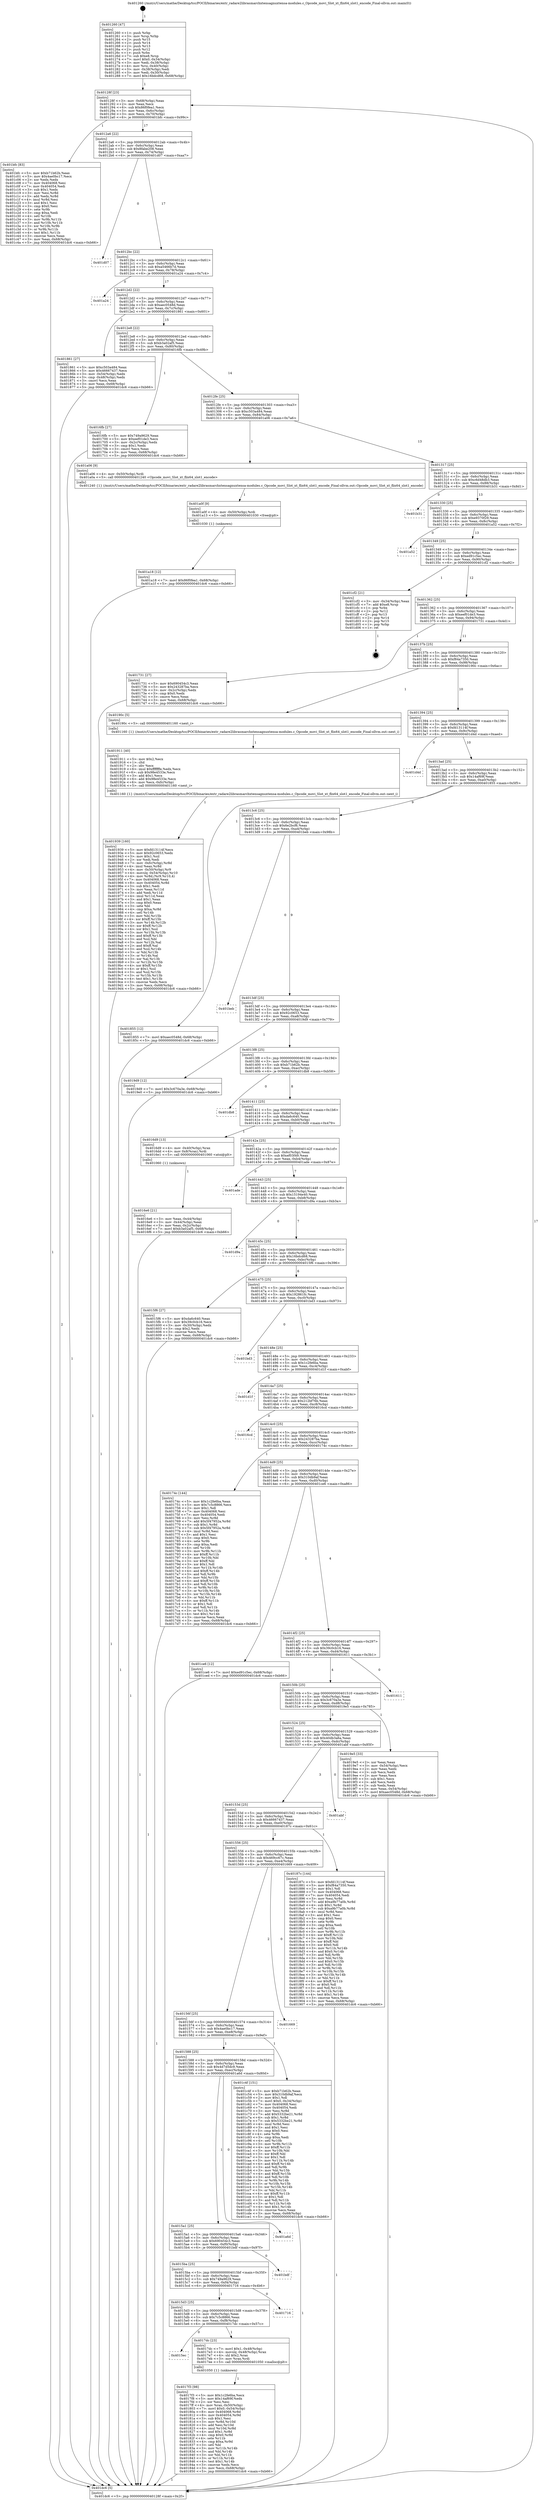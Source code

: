 digraph "0x401260" {
  label = "0x401260 (/mnt/c/Users/mathe/Desktop/tcc/POCII/binaries/extr_radare2librasmarchxtensagnuxtensa-modules.c_Opcode_movi_Slot_xt_flix64_slot1_encode_Final-ollvm.out::main(0))"
  labelloc = "t"
  node[shape=record]

  Entry [label="",width=0.3,height=0.3,shape=circle,fillcolor=black,style=filled]
  "0x40128f" [label="{
     0x40128f [23]\l
     | [instrs]\l
     &nbsp;&nbsp;0x40128f \<+3\>: mov -0x68(%rbp),%eax\l
     &nbsp;&nbsp;0x401292 \<+2\>: mov %eax,%ecx\l
     &nbsp;&nbsp;0x401294 \<+6\>: sub $0x86f0fea1,%ecx\l
     &nbsp;&nbsp;0x40129a \<+3\>: mov %eax,-0x6c(%rbp)\l
     &nbsp;&nbsp;0x40129d \<+3\>: mov %ecx,-0x70(%rbp)\l
     &nbsp;&nbsp;0x4012a0 \<+6\>: je 0000000000401bfc \<main+0x99c\>\l
  }"]
  "0x401bfc" [label="{
     0x401bfc [83]\l
     | [instrs]\l
     &nbsp;&nbsp;0x401bfc \<+5\>: mov $0xb71b62b,%eax\l
     &nbsp;&nbsp;0x401c01 \<+5\>: mov $0x4ae0bc17,%ecx\l
     &nbsp;&nbsp;0x401c06 \<+2\>: xor %edx,%edx\l
     &nbsp;&nbsp;0x401c08 \<+7\>: mov 0x404068,%esi\l
     &nbsp;&nbsp;0x401c0f \<+7\>: mov 0x404054,%edi\l
     &nbsp;&nbsp;0x401c16 \<+3\>: sub $0x1,%edx\l
     &nbsp;&nbsp;0x401c19 \<+3\>: mov %esi,%r8d\l
     &nbsp;&nbsp;0x401c1c \<+3\>: add %edx,%r8d\l
     &nbsp;&nbsp;0x401c1f \<+4\>: imul %r8d,%esi\l
     &nbsp;&nbsp;0x401c23 \<+3\>: and $0x1,%esi\l
     &nbsp;&nbsp;0x401c26 \<+3\>: cmp $0x0,%esi\l
     &nbsp;&nbsp;0x401c29 \<+4\>: sete %r9b\l
     &nbsp;&nbsp;0x401c2d \<+3\>: cmp $0xa,%edi\l
     &nbsp;&nbsp;0x401c30 \<+4\>: setl %r10b\l
     &nbsp;&nbsp;0x401c34 \<+3\>: mov %r9b,%r11b\l
     &nbsp;&nbsp;0x401c37 \<+3\>: and %r10b,%r11b\l
     &nbsp;&nbsp;0x401c3a \<+3\>: xor %r10b,%r9b\l
     &nbsp;&nbsp;0x401c3d \<+3\>: or %r9b,%r11b\l
     &nbsp;&nbsp;0x401c40 \<+4\>: test $0x1,%r11b\l
     &nbsp;&nbsp;0x401c44 \<+3\>: cmovne %ecx,%eax\l
     &nbsp;&nbsp;0x401c47 \<+3\>: mov %eax,-0x68(%rbp)\l
     &nbsp;&nbsp;0x401c4a \<+5\>: jmp 0000000000401dc6 \<main+0xb66\>\l
  }"]
  "0x4012a6" [label="{
     0x4012a6 [22]\l
     | [instrs]\l
     &nbsp;&nbsp;0x4012a6 \<+5\>: jmp 00000000004012ab \<main+0x4b\>\l
     &nbsp;&nbsp;0x4012ab \<+3\>: mov -0x6c(%rbp),%eax\l
     &nbsp;&nbsp;0x4012ae \<+5\>: sub $0x8fabe208,%eax\l
     &nbsp;&nbsp;0x4012b3 \<+3\>: mov %eax,-0x74(%rbp)\l
     &nbsp;&nbsp;0x4012b6 \<+6\>: je 0000000000401d07 \<main+0xaa7\>\l
  }"]
  Exit [label="",width=0.3,height=0.3,shape=circle,fillcolor=black,style=filled,peripheries=2]
  "0x401d07" [label="{
     0x401d07\l
  }", style=dashed]
  "0x4012bc" [label="{
     0x4012bc [22]\l
     | [instrs]\l
     &nbsp;&nbsp;0x4012bc \<+5\>: jmp 00000000004012c1 \<main+0x61\>\l
     &nbsp;&nbsp;0x4012c1 \<+3\>: mov -0x6c(%rbp),%eax\l
     &nbsp;&nbsp;0x4012c4 \<+5\>: sub $0xa5466b7d,%eax\l
     &nbsp;&nbsp;0x4012c9 \<+3\>: mov %eax,-0x78(%rbp)\l
     &nbsp;&nbsp;0x4012cc \<+6\>: je 0000000000401a24 \<main+0x7c4\>\l
  }"]
  "0x401a18" [label="{
     0x401a18 [12]\l
     | [instrs]\l
     &nbsp;&nbsp;0x401a18 \<+7\>: movl $0x86f0fea1,-0x68(%rbp)\l
     &nbsp;&nbsp;0x401a1f \<+5\>: jmp 0000000000401dc6 \<main+0xb66\>\l
  }"]
  "0x401a24" [label="{
     0x401a24\l
  }", style=dashed]
  "0x4012d2" [label="{
     0x4012d2 [22]\l
     | [instrs]\l
     &nbsp;&nbsp;0x4012d2 \<+5\>: jmp 00000000004012d7 \<main+0x77\>\l
     &nbsp;&nbsp;0x4012d7 \<+3\>: mov -0x6c(%rbp),%eax\l
     &nbsp;&nbsp;0x4012da \<+5\>: sub $0xaec0548d,%eax\l
     &nbsp;&nbsp;0x4012df \<+3\>: mov %eax,-0x7c(%rbp)\l
     &nbsp;&nbsp;0x4012e2 \<+6\>: je 0000000000401861 \<main+0x601\>\l
  }"]
  "0x401a0f" [label="{
     0x401a0f [9]\l
     | [instrs]\l
     &nbsp;&nbsp;0x401a0f \<+4\>: mov -0x50(%rbp),%rdi\l
     &nbsp;&nbsp;0x401a13 \<+5\>: call 0000000000401030 \<free@plt\>\l
     | [calls]\l
     &nbsp;&nbsp;0x401030 \{1\} (unknown)\l
  }"]
  "0x401861" [label="{
     0x401861 [27]\l
     | [instrs]\l
     &nbsp;&nbsp;0x401861 \<+5\>: mov $0xc503a484,%eax\l
     &nbsp;&nbsp;0x401866 \<+5\>: mov $0x46667437,%ecx\l
     &nbsp;&nbsp;0x40186b \<+3\>: mov -0x54(%rbp),%edx\l
     &nbsp;&nbsp;0x40186e \<+3\>: cmp -0x48(%rbp),%edx\l
     &nbsp;&nbsp;0x401871 \<+3\>: cmovl %ecx,%eax\l
     &nbsp;&nbsp;0x401874 \<+3\>: mov %eax,-0x68(%rbp)\l
     &nbsp;&nbsp;0x401877 \<+5\>: jmp 0000000000401dc6 \<main+0xb66\>\l
  }"]
  "0x4012e8" [label="{
     0x4012e8 [22]\l
     | [instrs]\l
     &nbsp;&nbsp;0x4012e8 \<+5\>: jmp 00000000004012ed \<main+0x8d\>\l
     &nbsp;&nbsp;0x4012ed \<+3\>: mov -0x6c(%rbp),%eax\l
     &nbsp;&nbsp;0x4012f0 \<+5\>: sub $0xb3a02af5,%eax\l
     &nbsp;&nbsp;0x4012f5 \<+3\>: mov %eax,-0x80(%rbp)\l
     &nbsp;&nbsp;0x4012f8 \<+6\>: je 00000000004016fb \<main+0x49b\>\l
  }"]
  "0x401939" [label="{
     0x401939 [160]\l
     | [instrs]\l
     &nbsp;&nbsp;0x401939 \<+5\>: mov $0xfd13114f,%ecx\l
     &nbsp;&nbsp;0x40193e \<+5\>: mov $0x92c0653,%edx\l
     &nbsp;&nbsp;0x401943 \<+3\>: mov $0x1,%sil\l
     &nbsp;&nbsp;0x401946 \<+2\>: xor %edi,%edi\l
     &nbsp;&nbsp;0x401948 \<+7\>: mov -0xfc(%rbp),%r8d\l
     &nbsp;&nbsp;0x40194f \<+4\>: imul %eax,%r8d\l
     &nbsp;&nbsp;0x401953 \<+4\>: mov -0x50(%rbp),%r9\l
     &nbsp;&nbsp;0x401957 \<+4\>: movslq -0x54(%rbp),%r10\l
     &nbsp;&nbsp;0x40195b \<+4\>: mov %r8d,(%r9,%r10,4)\l
     &nbsp;&nbsp;0x40195f \<+7\>: mov 0x404068,%eax\l
     &nbsp;&nbsp;0x401966 \<+8\>: mov 0x404054,%r8d\l
     &nbsp;&nbsp;0x40196e \<+3\>: sub $0x1,%edi\l
     &nbsp;&nbsp;0x401971 \<+3\>: mov %eax,%r11d\l
     &nbsp;&nbsp;0x401974 \<+3\>: add %edi,%r11d\l
     &nbsp;&nbsp;0x401977 \<+4\>: imul %r11d,%eax\l
     &nbsp;&nbsp;0x40197b \<+3\>: and $0x1,%eax\l
     &nbsp;&nbsp;0x40197e \<+3\>: cmp $0x0,%eax\l
     &nbsp;&nbsp;0x401981 \<+3\>: sete %bl\l
     &nbsp;&nbsp;0x401984 \<+4\>: cmp $0xa,%r8d\l
     &nbsp;&nbsp;0x401988 \<+4\>: setl %r14b\l
     &nbsp;&nbsp;0x40198c \<+3\>: mov %bl,%r15b\l
     &nbsp;&nbsp;0x40198f \<+4\>: xor $0xff,%r15b\l
     &nbsp;&nbsp;0x401993 \<+3\>: mov %r14b,%r12b\l
     &nbsp;&nbsp;0x401996 \<+4\>: xor $0xff,%r12b\l
     &nbsp;&nbsp;0x40199a \<+4\>: xor $0x1,%sil\l
     &nbsp;&nbsp;0x40199e \<+3\>: mov %r15b,%r13b\l
     &nbsp;&nbsp;0x4019a1 \<+4\>: and $0xff,%r13b\l
     &nbsp;&nbsp;0x4019a5 \<+3\>: and %sil,%bl\l
     &nbsp;&nbsp;0x4019a8 \<+3\>: mov %r12b,%al\l
     &nbsp;&nbsp;0x4019ab \<+2\>: and $0xff,%al\l
     &nbsp;&nbsp;0x4019ad \<+3\>: and %sil,%r14b\l
     &nbsp;&nbsp;0x4019b0 \<+3\>: or %bl,%r13b\l
     &nbsp;&nbsp;0x4019b3 \<+3\>: or %r14b,%al\l
     &nbsp;&nbsp;0x4019b6 \<+3\>: xor %al,%r13b\l
     &nbsp;&nbsp;0x4019b9 \<+3\>: or %r12b,%r15b\l
     &nbsp;&nbsp;0x4019bc \<+4\>: xor $0xff,%r15b\l
     &nbsp;&nbsp;0x4019c0 \<+4\>: or $0x1,%sil\l
     &nbsp;&nbsp;0x4019c4 \<+3\>: and %sil,%r15b\l
     &nbsp;&nbsp;0x4019c7 \<+3\>: or %r15b,%r13b\l
     &nbsp;&nbsp;0x4019ca \<+4\>: test $0x1,%r13b\l
     &nbsp;&nbsp;0x4019ce \<+3\>: cmovne %edx,%ecx\l
     &nbsp;&nbsp;0x4019d1 \<+3\>: mov %ecx,-0x68(%rbp)\l
     &nbsp;&nbsp;0x4019d4 \<+5\>: jmp 0000000000401dc6 \<main+0xb66\>\l
  }"]
  "0x4016fb" [label="{
     0x4016fb [27]\l
     | [instrs]\l
     &nbsp;&nbsp;0x4016fb \<+5\>: mov $0x749a9629,%eax\l
     &nbsp;&nbsp;0x401700 \<+5\>: mov $0xeef01de3,%ecx\l
     &nbsp;&nbsp;0x401705 \<+3\>: mov -0x2c(%rbp),%edx\l
     &nbsp;&nbsp;0x401708 \<+3\>: cmp $0x1,%edx\l
     &nbsp;&nbsp;0x40170b \<+3\>: cmovl %ecx,%eax\l
     &nbsp;&nbsp;0x40170e \<+3\>: mov %eax,-0x68(%rbp)\l
     &nbsp;&nbsp;0x401711 \<+5\>: jmp 0000000000401dc6 \<main+0xb66\>\l
  }"]
  "0x4012fe" [label="{
     0x4012fe [25]\l
     | [instrs]\l
     &nbsp;&nbsp;0x4012fe \<+5\>: jmp 0000000000401303 \<main+0xa3\>\l
     &nbsp;&nbsp;0x401303 \<+3\>: mov -0x6c(%rbp),%eax\l
     &nbsp;&nbsp;0x401306 \<+5\>: sub $0xc503a484,%eax\l
     &nbsp;&nbsp;0x40130b \<+6\>: mov %eax,-0x84(%rbp)\l
     &nbsp;&nbsp;0x401311 \<+6\>: je 0000000000401a06 \<main+0x7a6\>\l
  }"]
  "0x401911" [label="{
     0x401911 [40]\l
     | [instrs]\l
     &nbsp;&nbsp;0x401911 \<+5\>: mov $0x2,%ecx\l
     &nbsp;&nbsp;0x401916 \<+1\>: cltd\l
     &nbsp;&nbsp;0x401917 \<+2\>: idiv %ecx\l
     &nbsp;&nbsp;0x401919 \<+6\>: imul $0xfffffffe,%edx,%ecx\l
     &nbsp;&nbsp;0x40191f \<+6\>: sub $0x98e4533e,%ecx\l
     &nbsp;&nbsp;0x401925 \<+3\>: add $0x1,%ecx\l
     &nbsp;&nbsp;0x401928 \<+6\>: add $0x98e4533e,%ecx\l
     &nbsp;&nbsp;0x40192e \<+6\>: mov %ecx,-0xfc(%rbp)\l
     &nbsp;&nbsp;0x401934 \<+5\>: call 0000000000401160 \<next_i\>\l
     | [calls]\l
     &nbsp;&nbsp;0x401160 \{1\} (/mnt/c/Users/mathe/Desktop/tcc/POCII/binaries/extr_radare2librasmarchxtensagnuxtensa-modules.c_Opcode_movi_Slot_xt_flix64_slot1_encode_Final-ollvm.out::next_i)\l
  }"]
  "0x401a06" [label="{
     0x401a06 [9]\l
     | [instrs]\l
     &nbsp;&nbsp;0x401a06 \<+4\>: mov -0x50(%rbp),%rdi\l
     &nbsp;&nbsp;0x401a0a \<+5\>: call 0000000000401240 \<Opcode_movi_Slot_xt_flix64_slot1_encode\>\l
     | [calls]\l
     &nbsp;&nbsp;0x401240 \{1\} (/mnt/c/Users/mathe/Desktop/tcc/POCII/binaries/extr_radare2librasmarchxtensagnuxtensa-modules.c_Opcode_movi_Slot_xt_flix64_slot1_encode_Final-ollvm.out::Opcode_movi_Slot_xt_flix64_slot1_encode)\l
  }"]
  "0x401317" [label="{
     0x401317 [25]\l
     | [instrs]\l
     &nbsp;&nbsp;0x401317 \<+5\>: jmp 000000000040131c \<main+0xbc\>\l
     &nbsp;&nbsp;0x40131c \<+3\>: mov -0x6c(%rbp),%eax\l
     &nbsp;&nbsp;0x40131f \<+5\>: sub $0xc6d48db3,%eax\l
     &nbsp;&nbsp;0x401324 \<+6\>: mov %eax,-0x88(%rbp)\l
     &nbsp;&nbsp;0x40132a \<+6\>: je 0000000000401b31 \<main+0x8d1\>\l
  }"]
  "0x4017f3" [label="{
     0x4017f3 [98]\l
     | [instrs]\l
     &nbsp;&nbsp;0x4017f3 \<+5\>: mov $0x1c2fe6ba,%ecx\l
     &nbsp;&nbsp;0x4017f8 \<+5\>: mov $0x14af69f,%edx\l
     &nbsp;&nbsp;0x4017fd \<+2\>: xor %esi,%esi\l
     &nbsp;&nbsp;0x4017ff \<+4\>: mov %rax,-0x50(%rbp)\l
     &nbsp;&nbsp;0x401803 \<+7\>: movl $0x0,-0x54(%rbp)\l
     &nbsp;&nbsp;0x40180a \<+8\>: mov 0x404068,%r8d\l
     &nbsp;&nbsp;0x401812 \<+8\>: mov 0x404054,%r9d\l
     &nbsp;&nbsp;0x40181a \<+3\>: sub $0x1,%esi\l
     &nbsp;&nbsp;0x40181d \<+3\>: mov %r8d,%r10d\l
     &nbsp;&nbsp;0x401820 \<+3\>: add %esi,%r10d\l
     &nbsp;&nbsp;0x401823 \<+4\>: imul %r10d,%r8d\l
     &nbsp;&nbsp;0x401827 \<+4\>: and $0x1,%r8d\l
     &nbsp;&nbsp;0x40182b \<+4\>: cmp $0x0,%r8d\l
     &nbsp;&nbsp;0x40182f \<+4\>: sete %r11b\l
     &nbsp;&nbsp;0x401833 \<+4\>: cmp $0xa,%r9d\l
     &nbsp;&nbsp;0x401837 \<+3\>: setl %bl\l
     &nbsp;&nbsp;0x40183a \<+3\>: mov %r11b,%r14b\l
     &nbsp;&nbsp;0x40183d \<+3\>: and %bl,%r14b\l
     &nbsp;&nbsp;0x401840 \<+3\>: xor %bl,%r11b\l
     &nbsp;&nbsp;0x401843 \<+3\>: or %r11b,%r14b\l
     &nbsp;&nbsp;0x401846 \<+4\>: test $0x1,%r14b\l
     &nbsp;&nbsp;0x40184a \<+3\>: cmovne %edx,%ecx\l
     &nbsp;&nbsp;0x40184d \<+3\>: mov %ecx,-0x68(%rbp)\l
     &nbsp;&nbsp;0x401850 \<+5\>: jmp 0000000000401dc6 \<main+0xb66\>\l
  }"]
  "0x401b31" [label="{
     0x401b31\l
  }", style=dashed]
  "0x401330" [label="{
     0x401330 [25]\l
     | [instrs]\l
     &nbsp;&nbsp;0x401330 \<+5\>: jmp 0000000000401335 \<main+0xd5\>\l
     &nbsp;&nbsp;0x401335 \<+3\>: mov -0x6c(%rbp),%eax\l
     &nbsp;&nbsp;0x401338 \<+5\>: sub $0xe9370f29,%eax\l
     &nbsp;&nbsp;0x40133d \<+6\>: mov %eax,-0x8c(%rbp)\l
     &nbsp;&nbsp;0x401343 \<+6\>: je 0000000000401a52 \<main+0x7f2\>\l
  }"]
  "0x4015ec" [label="{
     0x4015ec\l
  }", style=dashed]
  "0x401a52" [label="{
     0x401a52\l
  }", style=dashed]
  "0x401349" [label="{
     0x401349 [25]\l
     | [instrs]\l
     &nbsp;&nbsp;0x401349 \<+5\>: jmp 000000000040134e \<main+0xee\>\l
     &nbsp;&nbsp;0x40134e \<+3\>: mov -0x6c(%rbp),%eax\l
     &nbsp;&nbsp;0x401351 \<+5\>: sub $0xed91c5ec,%eax\l
     &nbsp;&nbsp;0x401356 \<+6\>: mov %eax,-0x90(%rbp)\l
     &nbsp;&nbsp;0x40135c \<+6\>: je 0000000000401cf2 \<main+0xa92\>\l
  }"]
  "0x4017dc" [label="{
     0x4017dc [23]\l
     | [instrs]\l
     &nbsp;&nbsp;0x4017dc \<+7\>: movl $0x1,-0x48(%rbp)\l
     &nbsp;&nbsp;0x4017e3 \<+4\>: movslq -0x48(%rbp),%rax\l
     &nbsp;&nbsp;0x4017e7 \<+4\>: shl $0x2,%rax\l
     &nbsp;&nbsp;0x4017eb \<+3\>: mov %rax,%rdi\l
     &nbsp;&nbsp;0x4017ee \<+5\>: call 0000000000401050 \<malloc@plt\>\l
     | [calls]\l
     &nbsp;&nbsp;0x401050 \{1\} (unknown)\l
  }"]
  "0x401cf2" [label="{
     0x401cf2 [21]\l
     | [instrs]\l
     &nbsp;&nbsp;0x401cf2 \<+3\>: mov -0x34(%rbp),%eax\l
     &nbsp;&nbsp;0x401cf5 \<+7\>: add $0xe8,%rsp\l
     &nbsp;&nbsp;0x401cfc \<+1\>: pop %rbx\l
     &nbsp;&nbsp;0x401cfd \<+2\>: pop %r12\l
     &nbsp;&nbsp;0x401cff \<+2\>: pop %r13\l
     &nbsp;&nbsp;0x401d01 \<+2\>: pop %r14\l
     &nbsp;&nbsp;0x401d03 \<+2\>: pop %r15\l
     &nbsp;&nbsp;0x401d05 \<+1\>: pop %rbp\l
     &nbsp;&nbsp;0x401d06 \<+1\>: ret\l
  }"]
  "0x401362" [label="{
     0x401362 [25]\l
     | [instrs]\l
     &nbsp;&nbsp;0x401362 \<+5\>: jmp 0000000000401367 \<main+0x107\>\l
     &nbsp;&nbsp;0x401367 \<+3\>: mov -0x6c(%rbp),%eax\l
     &nbsp;&nbsp;0x40136a \<+5\>: sub $0xeef01de3,%eax\l
     &nbsp;&nbsp;0x40136f \<+6\>: mov %eax,-0x94(%rbp)\l
     &nbsp;&nbsp;0x401375 \<+6\>: je 0000000000401731 \<main+0x4d1\>\l
  }"]
  "0x4015d3" [label="{
     0x4015d3 [25]\l
     | [instrs]\l
     &nbsp;&nbsp;0x4015d3 \<+5\>: jmp 00000000004015d8 \<main+0x378\>\l
     &nbsp;&nbsp;0x4015d8 \<+3\>: mov -0x6c(%rbp),%eax\l
     &nbsp;&nbsp;0x4015db \<+5\>: sub $0x7c5c8866,%eax\l
     &nbsp;&nbsp;0x4015e0 \<+6\>: mov %eax,-0xf8(%rbp)\l
     &nbsp;&nbsp;0x4015e6 \<+6\>: je 00000000004017dc \<main+0x57c\>\l
  }"]
  "0x401731" [label="{
     0x401731 [27]\l
     | [instrs]\l
     &nbsp;&nbsp;0x401731 \<+5\>: mov $0x690454c3,%eax\l
     &nbsp;&nbsp;0x401736 \<+5\>: mov $0x243287ba,%ecx\l
     &nbsp;&nbsp;0x40173b \<+3\>: mov -0x2c(%rbp),%edx\l
     &nbsp;&nbsp;0x40173e \<+3\>: cmp $0x0,%edx\l
     &nbsp;&nbsp;0x401741 \<+3\>: cmove %ecx,%eax\l
     &nbsp;&nbsp;0x401744 \<+3\>: mov %eax,-0x68(%rbp)\l
     &nbsp;&nbsp;0x401747 \<+5\>: jmp 0000000000401dc6 \<main+0xb66\>\l
  }"]
  "0x40137b" [label="{
     0x40137b [25]\l
     | [instrs]\l
     &nbsp;&nbsp;0x40137b \<+5\>: jmp 0000000000401380 \<main+0x120\>\l
     &nbsp;&nbsp;0x401380 \<+3\>: mov -0x6c(%rbp),%eax\l
     &nbsp;&nbsp;0x401383 \<+5\>: sub $0xf84a7350,%eax\l
     &nbsp;&nbsp;0x401388 \<+6\>: mov %eax,-0x98(%rbp)\l
     &nbsp;&nbsp;0x40138e \<+6\>: je 000000000040190c \<main+0x6ac\>\l
  }"]
  "0x401716" [label="{
     0x401716\l
  }", style=dashed]
  "0x40190c" [label="{
     0x40190c [5]\l
     | [instrs]\l
     &nbsp;&nbsp;0x40190c \<+5\>: call 0000000000401160 \<next_i\>\l
     | [calls]\l
     &nbsp;&nbsp;0x401160 \{1\} (/mnt/c/Users/mathe/Desktop/tcc/POCII/binaries/extr_radare2librasmarchxtensagnuxtensa-modules.c_Opcode_movi_Slot_xt_flix64_slot1_encode_Final-ollvm.out::next_i)\l
  }"]
  "0x401394" [label="{
     0x401394 [25]\l
     | [instrs]\l
     &nbsp;&nbsp;0x401394 \<+5\>: jmp 0000000000401399 \<main+0x139\>\l
     &nbsp;&nbsp;0x401399 \<+3\>: mov -0x6c(%rbp),%eax\l
     &nbsp;&nbsp;0x40139c \<+5\>: sub $0xfd13114f,%eax\l
     &nbsp;&nbsp;0x4013a1 \<+6\>: mov %eax,-0x9c(%rbp)\l
     &nbsp;&nbsp;0x4013a7 \<+6\>: je 0000000000401d4d \<main+0xaed\>\l
  }"]
  "0x4015ba" [label="{
     0x4015ba [25]\l
     | [instrs]\l
     &nbsp;&nbsp;0x4015ba \<+5\>: jmp 00000000004015bf \<main+0x35f\>\l
     &nbsp;&nbsp;0x4015bf \<+3\>: mov -0x6c(%rbp),%eax\l
     &nbsp;&nbsp;0x4015c2 \<+5\>: sub $0x749a9629,%eax\l
     &nbsp;&nbsp;0x4015c7 \<+6\>: mov %eax,-0xf4(%rbp)\l
     &nbsp;&nbsp;0x4015cd \<+6\>: je 0000000000401716 \<main+0x4b6\>\l
  }"]
  "0x401d4d" [label="{
     0x401d4d\l
  }", style=dashed]
  "0x4013ad" [label="{
     0x4013ad [25]\l
     | [instrs]\l
     &nbsp;&nbsp;0x4013ad \<+5\>: jmp 00000000004013b2 \<main+0x152\>\l
     &nbsp;&nbsp;0x4013b2 \<+3\>: mov -0x6c(%rbp),%eax\l
     &nbsp;&nbsp;0x4013b5 \<+5\>: sub $0x14af69f,%eax\l
     &nbsp;&nbsp;0x4013ba \<+6\>: mov %eax,-0xa0(%rbp)\l
     &nbsp;&nbsp;0x4013c0 \<+6\>: je 0000000000401855 \<main+0x5f5\>\l
  }"]
  "0x401bdf" [label="{
     0x401bdf\l
  }", style=dashed]
  "0x401855" [label="{
     0x401855 [12]\l
     | [instrs]\l
     &nbsp;&nbsp;0x401855 \<+7\>: movl $0xaec0548d,-0x68(%rbp)\l
     &nbsp;&nbsp;0x40185c \<+5\>: jmp 0000000000401dc6 \<main+0xb66\>\l
  }"]
  "0x4013c6" [label="{
     0x4013c6 [25]\l
     | [instrs]\l
     &nbsp;&nbsp;0x4013c6 \<+5\>: jmp 00000000004013cb \<main+0x16b\>\l
     &nbsp;&nbsp;0x4013cb \<+3\>: mov -0x6c(%rbp),%eax\l
     &nbsp;&nbsp;0x4013ce \<+5\>: sub $0x6e2bcf6,%eax\l
     &nbsp;&nbsp;0x4013d3 \<+6\>: mov %eax,-0xa4(%rbp)\l
     &nbsp;&nbsp;0x4013d9 \<+6\>: je 0000000000401beb \<main+0x98b\>\l
  }"]
  "0x4015a1" [label="{
     0x4015a1 [25]\l
     | [instrs]\l
     &nbsp;&nbsp;0x4015a1 \<+5\>: jmp 00000000004015a6 \<main+0x346\>\l
     &nbsp;&nbsp;0x4015a6 \<+3\>: mov -0x6c(%rbp),%eax\l
     &nbsp;&nbsp;0x4015a9 \<+5\>: sub $0x690454c3,%eax\l
     &nbsp;&nbsp;0x4015ae \<+6\>: mov %eax,-0xf0(%rbp)\l
     &nbsp;&nbsp;0x4015b4 \<+6\>: je 0000000000401bdf \<main+0x97f\>\l
  }"]
  "0x401beb" [label="{
     0x401beb\l
  }", style=dashed]
  "0x4013df" [label="{
     0x4013df [25]\l
     | [instrs]\l
     &nbsp;&nbsp;0x4013df \<+5\>: jmp 00000000004013e4 \<main+0x184\>\l
     &nbsp;&nbsp;0x4013e4 \<+3\>: mov -0x6c(%rbp),%eax\l
     &nbsp;&nbsp;0x4013e7 \<+5\>: sub $0x92c0653,%eax\l
     &nbsp;&nbsp;0x4013ec \<+6\>: mov %eax,-0xa8(%rbp)\l
     &nbsp;&nbsp;0x4013f2 \<+6\>: je 00000000004019d9 \<main+0x779\>\l
  }"]
  "0x401a6d" [label="{
     0x401a6d\l
  }", style=dashed]
  "0x4019d9" [label="{
     0x4019d9 [12]\l
     | [instrs]\l
     &nbsp;&nbsp;0x4019d9 \<+7\>: movl $0x3c670a3e,-0x68(%rbp)\l
     &nbsp;&nbsp;0x4019e0 \<+5\>: jmp 0000000000401dc6 \<main+0xb66\>\l
  }"]
  "0x4013f8" [label="{
     0x4013f8 [25]\l
     | [instrs]\l
     &nbsp;&nbsp;0x4013f8 \<+5\>: jmp 00000000004013fd \<main+0x19d\>\l
     &nbsp;&nbsp;0x4013fd \<+3\>: mov -0x6c(%rbp),%eax\l
     &nbsp;&nbsp;0x401400 \<+5\>: sub $0xb71b62b,%eax\l
     &nbsp;&nbsp;0x401405 \<+6\>: mov %eax,-0xac(%rbp)\l
     &nbsp;&nbsp;0x40140b \<+6\>: je 0000000000401db8 \<main+0xb58\>\l
  }"]
  "0x401588" [label="{
     0x401588 [25]\l
     | [instrs]\l
     &nbsp;&nbsp;0x401588 \<+5\>: jmp 000000000040158d \<main+0x32d\>\l
     &nbsp;&nbsp;0x40158d \<+3\>: mov -0x6c(%rbp),%eax\l
     &nbsp;&nbsp;0x401590 \<+5\>: sub $0x4d7d5dc9,%eax\l
     &nbsp;&nbsp;0x401595 \<+6\>: mov %eax,-0xec(%rbp)\l
     &nbsp;&nbsp;0x40159b \<+6\>: je 0000000000401a6d \<main+0x80d\>\l
  }"]
  "0x401db8" [label="{
     0x401db8\l
  }", style=dashed]
  "0x401411" [label="{
     0x401411 [25]\l
     | [instrs]\l
     &nbsp;&nbsp;0x401411 \<+5\>: jmp 0000000000401416 \<main+0x1b6\>\l
     &nbsp;&nbsp;0x401416 \<+3\>: mov -0x6c(%rbp),%eax\l
     &nbsp;&nbsp;0x401419 \<+5\>: sub $0xda6c640,%eax\l
     &nbsp;&nbsp;0x40141e \<+6\>: mov %eax,-0xb0(%rbp)\l
     &nbsp;&nbsp;0x401424 \<+6\>: je 00000000004016d9 \<main+0x479\>\l
  }"]
  "0x401c4f" [label="{
     0x401c4f [151]\l
     | [instrs]\l
     &nbsp;&nbsp;0x401c4f \<+5\>: mov $0xb71b62b,%eax\l
     &nbsp;&nbsp;0x401c54 \<+5\>: mov $0x310db9af,%ecx\l
     &nbsp;&nbsp;0x401c59 \<+2\>: mov $0x1,%dl\l
     &nbsp;&nbsp;0x401c5b \<+7\>: movl $0x0,-0x34(%rbp)\l
     &nbsp;&nbsp;0x401c62 \<+7\>: mov 0x404068,%esi\l
     &nbsp;&nbsp;0x401c69 \<+7\>: mov 0x404054,%edi\l
     &nbsp;&nbsp;0x401c70 \<+3\>: mov %esi,%r8d\l
     &nbsp;&nbsp;0x401c73 \<+7\>: add $0x5332be21,%r8d\l
     &nbsp;&nbsp;0x401c7a \<+4\>: sub $0x1,%r8d\l
     &nbsp;&nbsp;0x401c7e \<+7\>: sub $0x5332be21,%r8d\l
     &nbsp;&nbsp;0x401c85 \<+4\>: imul %r8d,%esi\l
     &nbsp;&nbsp;0x401c89 \<+3\>: and $0x1,%esi\l
     &nbsp;&nbsp;0x401c8c \<+3\>: cmp $0x0,%esi\l
     &nbsp;&nbsp;0x401c8f \<+4\>: sete %r9b\l
     &nbsp;&nbsp;0x401c93 \<+3\>: cmp $0xa,%edi\l
     &nbsp;&nbsp;0x401c96 \<+4\>: setl %r10b\l
     &nbsp;&nbsp;0x401c9a \<+3\>: mov %r9b,%r11b\l
     &nbsp;&nbsp;0x401c9d \<+4\>: xor $0xff,%r11b\l
     &nbsp;&nbsp;0x401ca1 \<+3\>: mov %r10b,%bl\l
     &nbsp;&nbsp;0x401ca4 \<+3\>: xor $0xff,%bl\l
     &nbsp;&nbsp;0x401ca7 \<+3\>: xor $0x1,%dl\l
     &nbsp;&nbsp;0x401caa \<+3\>: mov %r11b,%r14b\l
     &nbsp;&nbsp;0x401cad \<+4\>: and $0xff,%r14b\l
     &nbsp;&nbsp;0x401cb1 \<+3\>: and %dl,%r9b\l
     &nbsp;&nbsp;0x401cb4 \<+3\>: mov %bl,%r15b\l
     &nbsp;&nbsp;0x401cb7 \<+4\>: and $0xff,%r15b\l
     &nbsp;&nbsp;0x401cbb \<+3\>: and %dl,%r10b\l
     &nbsp;&nbsp;0x401cbe \<+3\>: or %r9b,%r14b\l
     &nbsp;&nbsp;0x401cc1 \<+3\>: or %r10b,%r15b\l
     &nbsp;&nbsp;0x401cc4 \<+3\>: xor %r15b,%r14b\l
     &nbsp;&nbsp;0x401cc7 \<+3\>: or %bl,%r11b\l
     &nbsp;&nbsp;0x401cca \<+4\>: xor $0xff,%r11b\l
     &nbsp;&nbsp;0x401cce \<+3\>: or $0x1,%dl\l
     &nbsp;&nbsp;0x401cd1 \<+3\>: and %dl,%r11b\l
     &nbsp;&nbsp;0x401cd4 \<+3\>: or %r11b,%r14b\l
     &nbsp;&nbsp;0x401cd7 \<+4\>: test $0x1,%r14b\l
     &nbsp;&nbsp;0x401cdb \<+3\>: cmovne %ecx,%eax\l
     &nbsp;&nbsp;0x401cde \<+3\>: mov %eax,-0x68(%rbp)\l
     &nbsp;&nbsp;0x401ce1 \<+5\>: jmp 0000000000401dc6 \<main+0xb66\>\l
  }"]
  "0x4016d9" [label="{
     0x4016d9 [13]\l
     | [instrs]\l
     &nbsp;&nbsp;0x4016d9 \<+4\>: mov -0x40(%rbp),%rax\l
     &nbsp;&nbsp;0x4016dd \<+4\>: mov 0x8(%rax),%rdi\l
     &nbsp;&nbsp;0x4016e1 \<+5\>: call 0000000000401060 \<atoi@plt\>\l
     | [calls]\l
     &nbsp;&nbsp;0x401060 \{1\} (unknown)\l
  }"]
  "0x40142a" [label="{
     0x40142a [25]\l
     | [instrs]\l
     &nbsp;&nbsp;0x40142a \<+5\>: jmp 000000000040142f \<main+0x1cf\>\l
     &nbsp;&nbsp;0x40142f \<+3\>: mov -0x6c(%rbp),%eax\l
     &nbsp;&nbsp;0x401432 \<+5\>: sub $0xef03f49,%eax\l
     &nbsp;&nbsp;0x401437 \<+6\>: mov %eax,-0xb4(%rbp)\l
     &nbsp;&nbsp;0x40143d \<+6\>: je 0000000000401ade \<main+0x87e\>\l
  }"]
  "0x40156f" [label="{
     0x40156f [25]\l
     | [instrs]\l
     &nbsp;&nbsp;0x40156f \<+5\>: jmp 0000000000401574 \<main+0x314\>\l
     &nbsp;&nbsp;0x401574 \<+3\>: mov -0x6c(%rbp),%eax\l
     &nbsp;&nbsp;0x401577 \<+5\>: sub $0x4ae0bc17,%eax\l
     &nbsp;&nbsp;0x40157c \<+6\>: mov %eax,-0xe8(%rbp)\l
     &nbsp;&nbsp;0x401582 \<+6\>: je 0000000000401c4f \<main+0x9ef\>\l
  }"]
  "0x401ade" [label="{
     0x401ade\l
  }", style=dashed]
  "0x401443" [label="{
     0x401443 [25]\l
     | [instrs]\l
     &nbsp;&nbsp;0x401443 \<+5\>: jmp 0000000000401448 \<main+0x1e8\>\l
     &nbsp;&nbsp;0x401448 \<+3\>: mov -0x6c(%rbp),%eax\l
     &nbsp;&nbsp;0x40144b \<+5\>: sub $0x15194e40,%eax\l
     &nbsp;&nbsp;0x401450 \<+6\>: mov %eax,-0xb8(%rbp)\l
     &nbsp;&nbsp;0x401456 \<+6\>: je 0000000000401d9a \<main+0xb3a\>\l
  }"]
  "0x401669" [label="{
     0x401669\l
  }", style=dashed]
  "0x401d9a" [label="{
     0x401d9a\l
  }", style=dashed]
  "0x40145c" [label="{
     0x40145c [25]\l
     | [instrs]\l
     &nbsp;&nbsp;0x40145c \<+5\>: jmp 0000000000401461 \<main+0x201\>\l
     &nbsp;&nbsp;0x401461 \<+3\>: mov -0x6c(%rbp),%eax\l
     &nbsp;&nbsp;0x401464 \<+5\>: sub $0x16bdcd68,%eax\l
     &nbsp;&nbsp;0x401469 \<+6\>: mov %eax,-0xbc(%rbp)\l
     &nbsp;&nbsp;0x40146f \<+6\>: je 00000000004015f6 \<main+0x396\>\l
  }"]
  "0x401556" [label="{
     0x401556 [25]\l
     | [instrs]\l
     &nbsp;&nbsp;0x401556 \<+5\>: jmp 000000000040155b \<main+0x2fb\>\l
     &nbsp;&nbsp;0x40155b \<+3\>: mov -0x6c(%rbp),%eax\l
     &nbsp;&nbsp;0x40155e \<+5\>: sub $0x469cc67c,%eax\l
     &nbsp;&nbsp;0x401563 \<+6\>: mov %eax,-0xe4(%rbp)\l
     &nbsp;&nbsp;0x401569 \<+6\>: je 0000000000401669 \<main+0x409\>\l
  }"]
  "0x4015f6" [label="{
     0x4015f6 [27]\l
     | [instrs]\l
     &nbsp;&nbsp;0x4015f6 \<+5\>: mov $0xda6c640,%eax\l
     &nbsp;&nbsp;0x4015fb \<+5\>: mov $0x39c0cb16,%ecx\l
     &nbsp;&nbsp;0x401600 \<+3\>: mov -0x30(%rbp),%edx\l
     &nbsp;&nbsp;0x401603 \<+3\>: cmp $0x2,%edx\l
     &nbsp;&nbsp;0x401606 \<+3\>: cmovne %ecx,%eax\l
     &nbsp;&nbsp;0x401609 \<+3\>: mov %eax,-0x68(%rbp)\l
     &nbsp;&nbsp;0x40160c \<+5\>: jmp 0000000000401dc6 \<main+0xb66\>\l
  }"]
  "0x401475" [label="{
     0x401475 [25]\l
     | [instrs]\l
     &nbsp;&nbsp;0x401475 \<+5\>: jmp 000000000040147a \<main+0x21a\>\l
     &nbsp;&nbsp;0x40147a \<+3\>: mov -0x6c(%rbp),%eax\l
     &nbsp;&nbsp;0x40147d \<+5\>: sub $0x192861fc,%eax\l
     &nbsp;&nbsp;0x401482 \<+6\>: mov %eax,-0xc0(%rbp)\l
     &nbsp;&nbsp;0x401488 \<+6\>: je 0000000000401bd3 \<main+0x973\>\l
  }"]
  "0x401dc6" [label="{
     0x401dc6 [5]\l
     | [instrs]\l
     &nbsp;&nbsp;0x401dc6 \<+5\>: jmp 000000000040128f \<main+0x2f\>\l
  }"]
  "0x401260" [label="{
     0x401260 [47]\l
     | [instrs]\l
     &nbsp;&nbsp;0x401260 \<+1\>: push %rbp\l
     &nbsp;&nbsp;0x401261 \<+3\>: mov %rsp,%rbp\l
     &nbsp;&nbsp;0x401264 \<+2\>: push %r15\l
     &nbsp;&nbsp;0x401266 \<+2\>: push %r14\l
     &nbsp;&nbsp;0x401268 \<+2\>: push %r13\l
     &nbsp;&nbsp;0x40126a \<+2\>: push %r12\l
     &nbsp;&nbsp;0x40126c \<+1\>: push %rbx\l
     &nbsp;&nbsp;0x40126d \<+7\>: sub $0xe8,%rsp\l
     &nbsp;&nbsp;0x401274 \<+7\>: movl $0x0,-0x34(%rbp)\l
     &nbsp;&nbsp;0x40127b \<+3\>: mov %edi,-0x38(%rbp)\l
     &nbsp;&nbsp;0x40127e \<+4\>: mov %rsi,-0x40(%rbp)\l
     &nbsp;&nbsp;0x401282 \<+3\>: mov -0x38(%rbp),%edi\l
     &nbsp;&nbsp;0x401285 \<+3\>: mov %edi,-0x30(%rbp)\l
     &nbsp;&nbsp;0x401288 \<+7\>: movl $0x16bdcd68,-0x68(%rbp)\l
  }"]
  "0x4016e6" [label="{
     0x4016e6 [21]\l
     | [instrs]\l
     &nbsp;&nbsp;0x4016e6 \<+3\>: mov %eax,-0x44(%rbp)\l
     &nbsp;&nbsp;0x4016e9 \<+3\>: mov -0x44(%rbp),%eax\l
     &nbsp;&nbsp;0x4016ec \<+3\>: mov %eax,-0x2c(%rbp)\l
     &nbsp;&nbsp;0x4016ef \<+7\>: movl $0xb3a02af5,-0x68(%rbp)\l
     &nbsp;&nbsp;0x4016f6 \<+5\>: jmp 0000000000401dc6 \<main+0xb66\>\l
  }"]
  "0x40187c" [label="{
     0x40187c [144]\l
     | [instrs]\l
     &nbsp;&nbsp;0x40187c \<+5\>: mov $0xfd13114f,%eax\l
     &nbsp;&nbsp;0x401881 \<+5\>: mov $0xf84a7350,%ecx\l
     &nbsp;&nbsp;0x401886 \<+2\>: mov $0x1,%dl\l
     &nbsp;&nbsp;0x401888 \<+7\>: mov 0x404068,%esi\l
     &nbsp;&nbsp;0x40188f \<+7\>: mov 0x404054,%edi\l
     &nbsp;&nbsp;0x401896 \<+3\>: mov %esi,%r8d\l
     &nbsp;&nbsp;0x401899 \<+7\>: add $0xa9b77a0b,%r8d\l
     &nbsp;&nbsp;0x4018a0 \<+4\>: sub $0x1,%r8d\l
     &nbsp;&nbsp;0x4018a4 \<+7\>: sub $0xa9b77a0b,%r8d\l
     &nbsp;&nbsp;0x4018ab \<+4\>: imul %r8d,%esi\l
     &nbsp;&nbsp;0x4018af \<+3\>: and $0x1,%esi\l
     &nbsp;&nbsp;0x4018b2 \<+3\>: cmp $0x0,%esi\l
     &nbsp;&nbsp;0x4018b5 \<+4\>: sete %r9b\l
     &nbsp;&nbsp;0x4018b9 \<+3\>: cmp $0xa,%edi\l
     &nbsp;&nbsp;0x4018bc \<+4\>: setl %r10b\l
     &nbsp;&nbsp;0x4018c0 \<+3\>: mov %r9b,%r11b\l
     &nbsp;&nbsp;0x4018c3 \<+4\>: xor $0xff,%r11b\l
     &nbsp;&nbsp;0x4018c7 \<+3\>: mov %r10b,%bl\l
     &nbsp;&nbsp;0x4018ca \<+3\>: xor $0xff,%bl\l
     &nbsp;&nbsp;0x4018cd \<+3\>: xor $0x0,%dl\l
     &nbsp;&nbsp;0x4018d0 \<+3\>: mov %r11b,%r14b\l
     &nbsp;&nbsp;0x4018d3 \<+4\>: and $0x0,%r14b\l
     &nbsp;&nbsp;0x4018d7 \<+3\>: and %dl,%r9b\l
     &nbsp;&nbsp;0x4018da \<+3\>: mov %bl,%r15b\l
     &nbsp;&nbsp;0x4018dd \<+4\>: and $0x0,%r15b\l
     &nbsp;&nbsp;0x4018e1 \<+3\>: and %dl,%r10b\l
     &nbsp;&nbsp;0x4018e4 \<+3\>: or %r9b,%r14b\l
     &nbsp;&nbsp;0x4018e7 \<+3\>: or %r10b,%r15b\l
     &nbsp;&nbsp;0x4018ea \<+3\>: xor %r15b,%r14b\l
     &nbsp;&nbsp;0x4018ed \<+3\>: or %bl,%r11b\l
     &nbsp;&nbsp;0x4018f0 \<+4\>: xor $0xff,%r11b\l
     &nbsp;&nbsp;0x4018f4 \<+3\>: or $0x0,%dl\l
     &nbsp;&nbsp;0x4018f7 \<+3\>: and %dl,%r11b\l
     &nbsp;&nbsp;0x4018fa \<+3\>: or %r11b,%r14b\l
     &nbsp;&nbsp;0x4018fd \<+4\>: test $0x1,%r14b\l
     &nbsp;&nbsp;0x401901 \<+3\>: cmovne %ecx,%eax\l
     &nbsp;&nbsp;0x401904 \<+3\>: mov %eax,-0x68(%rbp)\l
     &nbsp;&nbsp;0x401907 \<+5\>: jmp 0000000000401dc6 \<main+0xb66\>\l
  }"]
  "0x401bd3" [label="{
     0x401bd3\l
  }", style=dashed]
  "0x40148e" [label="{
     0x40148e [25]\l
     | [instrs]\l
     &nbsp;&nbsp;0x40148e \<+5\>: jmp 0000000000401493 \<main+0x233\>\l
     &nbsp;&nbsp;0x401493 \<+3\>: mov -0x6c(%rbp),%eax\l
     &nbsp;&nbsp;0x401496 \<+5\>: sub $0x1c2fe6ba,%eax\l
     &nbsp;&nbsp;0x40149b \<+6\>: mov %eax,-0xc4(%rbp)\l
     &nbsp;&nbsp;0x4014a1 \<+6\>: je 0000000000401d1f \<main+0xabf\>\l
  }"]
  "0x40153d" [label="{
     0x40153d [25]\l
     | [instrs]\l
     &nbsp;&nbsp;0x40153d \<+5\>: jmp 0000000000401542 \<main+0x2e2\>\l
     &nbsp;&nbsp;0x401542 \<+3\>: mov -0x6c(%rbp),%eax\l
     &nbsp;&nbsp;0x401545 \<+5\>: sub $0x46667437,%eax\l
     &nbsp;&nbsp;0x40154a \<+6\>: mov %eax,-0xe0(%rbp)\l
     &nbsp;&nbsp;0x401550 \<+6\>: je 000000000040187c \<main+0x61c\>\l
  }"]
  "0x401d1f" [label="{
     0x401d1f\l
  }", style=dashed]
  "0x4014a7" [label="{
     0x4014a7 [25]\l
     | [instrs]\l
     &nbsp;&nbsp;0x4014a7 \<+5\>: jmp 00000000004014ac \<main+0x24c\>\l
     &nbsp;&nbsp;0x4014ac \<+3\>: mov -0x6c(%rbp),%eax\l
     &nbsp;&nbsp;0x4014af \<+5\>: sub $0x212bf76b,%eax\l
     &nbsp;&nbsp;0x4014b4 \<+6\>: mov %eax,-0xc8(%rbp)\l
     &nbsp;&nbsp;0x4014ba \<+6\>: je 00000000004016cd \<main+0x46d\>\l
  }"]
  "0x401abf" [label="{
     0x401abf\l
  }", style=dashed]
  "0x4016cd" [label="{
     0x4016cd\l
  }", style=dashed]
  "0x4014c0" [label="{
     0x4014c0 [25]\l
     | [instrs]\l
     &nbsp;&nbsp;0x4014c0 \<+5\>: jmp 00000000004014c5 \<main+0x265\>\l
     &nbsp;&nbsp;0x4014c5 \<+3\>: mov -0x6c(%rbp),%eax\l
     &nbsp;&nbsp;0x4014c8 \<+5\>: sub $0x243287ba,%eax\l
     &nbsp;&nbsp;0x4014cd \<+6\>: mov %eax,-0xcc(%rbp)\l
     &nbsp;&nbsp;0x4014d3 \<+6\>: je 000000000040174c \<main+0x4ec\>\l
  }"]
  "0x401524" [label="{
     0x401524 [25]\l
     | [instrs]\l
     &nbsp;&nbsp;0x401524 \<+5\>: jmp 0000000000401529 \<main+0x2c9\>\l
     &nbsp;&nbsp;0x401529 \<+3\>: mov -0x6c(%rbp),%eax\l
     &nbsp;&nbsp;0x40152c \<+5\>: sub $0x40db3a6a,%eax\l
     &nbsp;&nbsp;0x401531 \<+6\>: mov %eax,-0xdc(%rbp)\l
     &nbsp;&nbsp;0x401537 \<+6\>: je 0000000000401abf \<main+0x85f\>\l
  }"]
  "0x40174c" [label="{
     0x40174c [144]\l
     | [instrs]\l
     &nbsp;&nbsp;0x40174c \<+5\>: mov $0x1c2fe6ba,%eax\l
     &nbsp;&nbsp;0x401751 \<+5\>: mov $0x7c5c8866,%ecx\l
     &nbsp;&nbsp;0x401756 \<+2\>: mov $0x1,%dl\l
     &nbsp;&nbsp;0x401758 \<+7\>: mov 0x404068,%esi\l
     &nbsp;&nbsp;0x40175f \<+7\>: mov 0x404054,%edi\l
     &nbsp;&nbsp;0x401766 \<+3\>: mov %esi,%r8d\l
     &nbsp;&nbsp;0x401769 \<+7\>: add $0x5f47952a,%r8d\l
     &nbsp;&nbsp;0x401770 \<+4\>: sub $0x1,%r8d\l
     &nbsp;&nbsp;0x401774 \<+7\>: sub $0x5f47952a,%r8d\l
     &nbsp;&nbsp;0x40177b \<+4\>: imul %r8d,%esi\l
     &nbsp;&nbsp;0x40177f \<+3\>: and $0x1,%esi\l
     &nbsp;&nbsp;0x401782 \<+3\>: cmp $0x0,%esi\l
     &nbsp;&nbsp;0x401785 \<+4\>: sete %r9b\l
     &nbsp;&nbsp;0x401789 \<+3\>: cmp $0xa,%edi\l
     &nbsp;&nbsp;0x40178c \<+4\>: setl %r10b\l
     &nbsp;&nbsp;0x401790 \<+3\>: mov %r9b,%r11b\l
     &nbsp;&nbsp;0x401793 \<+4\>: xor $0xff,%r11b\l
     &nbsp;&nbsp;0x401797 \<+3\>: mov %r10b,%bl\l
     &nbsp;&nbsp;0x40179a \<+3\>: xor $0xff,%bl\l
     &nbsp;&nbsp;0x40179d \<+3\>: xor $0x1,%dl\l
     &nbsp;&nbsp;0x4017a0 \<+3\>: mov %r11b,%r14b\l
     &nbsp;&nbsp;0x4017a3 \<+4\>: and $0xff,%r14b\l
     &nbsp;&nbsp;0x4017a7 \<+3\>: and %dl,%r9b\l
     &nbsp;&nbsp;0x4017aa \<+3\>: mov %bl,%r15b\l
     &nbsp;&nbsp;0x4017ad \<+4\>: and $0xff,%r15b\l
     &nbsp;&nbsp;0x4017b1 \<+3\>: and %dl,%r10b\l
     &nbsp;&nbsp;0x4017b4 \<+3\>: or %r9b,%r14b\l
     &nbsp;&nbsp;0x4017b7 \<+3\>: or %r10b,%r15b\l
     &nbsp;&nbsp;0x4017ba \<+3\>: xor %r15b,%r14b\l
     &nbsp;&nbsp;0x4017bd \<+3\>: or %bl,%r11b\l
     &nbsp;&nbsp;0x4017c0 \<+4\>: xor $0xff,%r11b\l
     &nbsp;&nbsp;0x4017c4 \<+3\>: or $0x1,%dl\l
     &nbsp;&nbsp;0x4017c7 \<+3\>: and %dl,%r11b\l
     &nbsp;&nbsp;0x4017ca \<+3\>: or %r11b,%r14b\l
     &nbsp;&nbsp;0x4017cd \<+4\>: test $0x1,%r14b\l
     &nbsp;&nbsp;0x4017d1 \<+3\>: cmovne %ecx,%eax\l
     &nbsp;&nbsp;0x4017d4 \<+3\>: mov %eax,-0x68(%rbp)\l
     &nbsp;&nbsp;0x4017d7 \<+5\>: jmp 0000000000401dc6 \<main+0xb66\>\l
  }"]
  "0x4014d9" [label="{
     0x4014d9 [25]\l
     | [instrs]\l
     &nbsp;&nbsp;0x4014d9 \<+5\>: jmp 00000000004014de \<main+0x27e\>\l
     &nbsp;&nbsp;0x4014de \<+3\>: mov -0x6c(%rbp),%eax\l
     &nbsp;&nbsp;0x4014e1 \<+5\>: sub $0x310db9af,%eax\l
     &nbsp;&nbsp;0x4014e6 \<+6\>: mov %eax,-0xd0(%rbp)\l
     &nbsp;&nbsp;0x4014ec \<+6\>: je 0000000000401ce6 \<main+0xa86\>\l
  }"]
  "0x4019e5" [label="{
     0x4019e5 [33]\l
     | [instrs]\l
     &nbsp;&nbsp;0x4019e5 \<+2\>: xor %eax,%eax\l
     &nbsp;&nbsp;0x4019e7 \<+3\>: mov -0x54(%rbp),%ecx\l
     &nbsp;&nbsp;0x4019ea \<+2\>: mov %eax,%edx\l
     &nbsp;&nbsp;0x4019ec \<+2\>: sub %ecx,%edx\l
     &nbsp;&nbsp;0x4019ee \<+2\>: mov %eax,%ecx\l
     &nbsp;&nbsp;0x4019f0 \<+3\>: sub $0x1,%ecx\l
     &nbsp;&nbsp;0x4019f3 \<+2\>: add %ecx,%edx\l
     &nbsp;&nbsp;0x4019f5 \<+2\>: sub %edx,%eax\l
     &nbsp;&nbsp;0x4019f7 \<+3\>: mov %eax,-0x54(%rbp)\l
     &nbsp;&nbsp;0x4019fa \<+7\>: movl $0xaec0548d,-0x68(%rbp)\l
     &nbsp;&nbsp;0x401a01 \<+5\>: jmp 0000000000401dc6 \<main+0xb66\>\l
  }"]
  "0x401ce6" [label="{
     0x401ce6 [12]\l
     | [instrs]\l
     &nbsp;&nbsp;0x401ce6 \<+7\>: movl $0xed91c5ec,-0x68(%rbp)\l
     &nbsp;&nbsp;0x401ced \<+5\>: jmp 0000000000401dc6 \<main+0xb66\>\l
  }"]
  "0x4014f2" [label="{
     0x4014f2 [25]\l
     | [instrs]\l
     &nbsp;&nbsp;0x4014f2 \<+5\>: jmp 00000000004014f7 \<main+0x297\>\l
     &nbsp;&nbsp;0x4014f7 \<+3\>: mov -0x6c(%rbp),%eax\l
     &nbsp;&nbsp;0x4014fa \<+5\>: sub $0x39c0cb16,%eax\l
     &nbsp;&nbsp;0x4014ff \<+6\>: mov %eax,-0xd4(%rbp)\l
     &nbsp;&nbsp;0x401505 \<+6\>: je 0000000000401611 \<main+0x3b1\>\l
  }"]
  "0x40150b" [label="{
     0x40150b [25]\l
     | [instrs]\l
     &nbsp;&nbsp;0x40150b \<+5\>: jmp 0000000000401510 \<main+0x2b0\>\l
     &nbsp;&nbsp;0x401510 \<+3\>: mov -0x6c(%rbp),%eax\l
     &nbsp;&nbsp;0x401513 \<+5\>: sub $0x3c670a3e,%eax\l
     &nbsp;&nbsp;0x401518 \<+6\>: mov %eax,-0xd8(%rbp)\l
     &nbsp;&nbsp;0x40151e \<+6\>: je 00000000004019e5 \<main+0x785\>\l
  }"]
  "0x401611" [label="{
     0x401611\l
  }", style=dashed]
  Entry -> "0x401260" [label=" 1"]
  "0x40128f" -> "0x401bfc" [label=" 1"]
  "0x40128f" -> "0x4012a6" [label=" 17"]
  "0x401cf2" -> Exit [label=" 1"]
  "0x4012a6" -> "0x401d07" [label=" 0"]
  "0x4012a6" -> "0x4012bc" [label=" 17"]
  "0x401ce6" -> "0x401dc6" [label=" 1"]
  "0x4012bc" -> "0x401a24" [label=" 0"]
  "0x4012bc" -> "0x4012d2" [label=" 17"]
  "0x401c4f" -> "0x401dc6" [label=" 1"]
  "0x4012d2" -> "0x401861" [label=" 2"]
  "0x4012d2" -> "0x4012e8" [label=" 15"]
  "0x401bfc" -> "0x401dc6" [label=" 1"]
  "0x4012e8" -> "0x4016fb" [label=" 1"]
  "0x4012e8" -> "0x4012fe" [label=" 14"]
  "0x401a18" -> "0x401dc6" [label=" 1"]
  "0x4012fe" -> "0x401a06" [label=" 1"]
  "0x4012fe" -> "0x401317" [label=" 13"]
  "0x401a0f" -> "0x401a18" [label=" 1"]
  "0x401317" -> "0x401b31" [label=" 0"]
  "0x401317" -> "0x401330" [label=" 13"]
  "0x401a06" -> "0x401a0f" [label=" 1"]
  "0x401330" -> "0x401a52" [label=" 0"]
  "0x401330" -> "0x401349" [label=" 13"]
  "0x4019e5" -> "0x401dc6" [label=" 1"]
  "0x401349" -> "0x401cf2" [label=" 1"]
  "0x401349" -> "0x401362" [label=" 12"]
  "0x4019d9" -> "0x401dc6" [label=" 1"]
  "0x401362" -> "0x401731" [label=" 1"]
  "0x401362" -> "0x40137b" [label=" 11"]
  "0x401911" -> "0x401939" [label=" 1"]
  "0x40137b" -> "0x40190c" [label=" 1"]
  "0x40137b" -> "0x401394" [label=" 10"]
  "0x40190c" -> "0x401911" [label=" 1"]
  "0x401394" -> "0x401d4d" [label=" 0"]
  "0x401394" -> "0x4013ad" [label=" 10"]
  "0x401861" -> "0x401dc6" [label=" 2"]
  "0x4013ad" -> "0x401855" [label=" 1"]
  "0x4013ad" -> "0x4013c6" [label=" 9"]
  "0x401855" -> "0x401dc6" [label=" 1"]
  "0x4013c6" -> "0x401beb" [label=" 0"]
  "0x4013c6" -> "0x4013df" [label=" 9"]
  "0x4017dc" -> "0x4017f3" [label=" 1"]
  "0x4013df" -> "0x4019d9" [label=" 1"]
  "0x4013df" -> "0x4013f8" [label=" 8"]
  "0x4015d3" -> "0x4015ec" [label=" 0"]
  "0x4013f8" -> "0x401db8" [label=" 0"]
  "0x4013f8" -> "0x401411" [label=" 8"]
  "0x401939" -> "0x401dc6" [label=" 1"]
  "0x401411" -> "0x4016d9" [label=" 1"]
  "0x401411" -> "0x40142a" [label=" 7"]
  "0x4015ba" -> "0x4015d3" [label=" 1"]
  "0x40142a" -> "0x401ade" [label=" 0"]
  "0x40142a" -> "0x401443" [label=" 7"]
  "0x40187c" -> "0x401dc6" [label=" 1"]
  "0x401443" -> "0x401d9a" [label=" 0"]
  "0x401443" -> "0x40145c" [label=" 7"]
  "0x4015a1" -> "0x4015ba" [label=" 1"]
  "0x40145c" -> "0x4015f6" [label=" 1"]
  "0x40145c" -> "0x401475" [label=" 6"]
  "0x4015f6" -> "0x401dc6" [label=" 1"]
  "0x401260" -> "0x40128f" [label=" 1"]
  "0x401dc6" -> "0x40128f" [label=" 17"]
  "0x4016d9" -> "0x4016e6" [label=" 1"]
  "0x4016e6" -> "0x401dc6" [label=" 1"]
  "0x4016fb" -> "0x401dc6" [label=" 1"]
  "0x401731" -> "0x401dc6" [label=" 1"]
  "0x4017f3" -> "0x401dc6" [label=" 1"]
  "0x401475" -> "0x401bd3" [label=" 0"]
  "0x401475" -> "0x40148e" [label=" 6"]
  "0x401588" -> "0x4015a1" [label=" 1"]
  "0x40148e" -> "0x401d1f" [label=" 0"]
  "0x40148e" -> "0x4014a7" [label=" 6"]
  "0x4015d3" -> "0x4017dc" [label=" 1"]
  "0x4014a7" -> "0x4016cd" [label=" 0"]
  "0x4014a7" -> "0x4014c0" [label=" 6"]
  "0x40156f" -> "0x401588" [label=" 1"]
  "0x4014c0" -> "0x40174c" [label=" 1"]
  "0x4014c0" -> "0x4014d9" [label=" 5"]
  "0x40174c" -> "0x401dc6" [label=" 1"]
  "0x4015ba" -> "0x401716" [label=" 0"]
  "0x4014d9" -> "0x401ce6" [label=" 1"]
  "0x4014d9" -> "0x4014f2" [label=" 4"]
  "0x401556" -> "0x40156f" [label=" 2"]
  "0x4014f2" -> "0x401611" [label=" 0"]
  "0x4014f2" -> "0x40150b" [label=" 4"]
  "0x401556" -> "0x401669" [label=" 0"]
  "0x40150b" -> "0x4019e5" [label=" 1"]
  "0x40150b" -> "0x401524" [label=" 3"]
  "0x40156f" -> "0x401c4f" [label=" 1"]
  "0x401524" -> "0x401abf" [label=" 0"]
  "0x401524" -> "0x40153d" [label=" 3"]
  "0x401588" -> "0x401a6d" [label=" 0"]
  "0x40153d" -> "0x40187c" [label=" 1"]
  "0x40153d" -> "0x401556" [label=" 2"]
  "0x4015a1" -> "0x401bdf" [label=" 0"]
}
